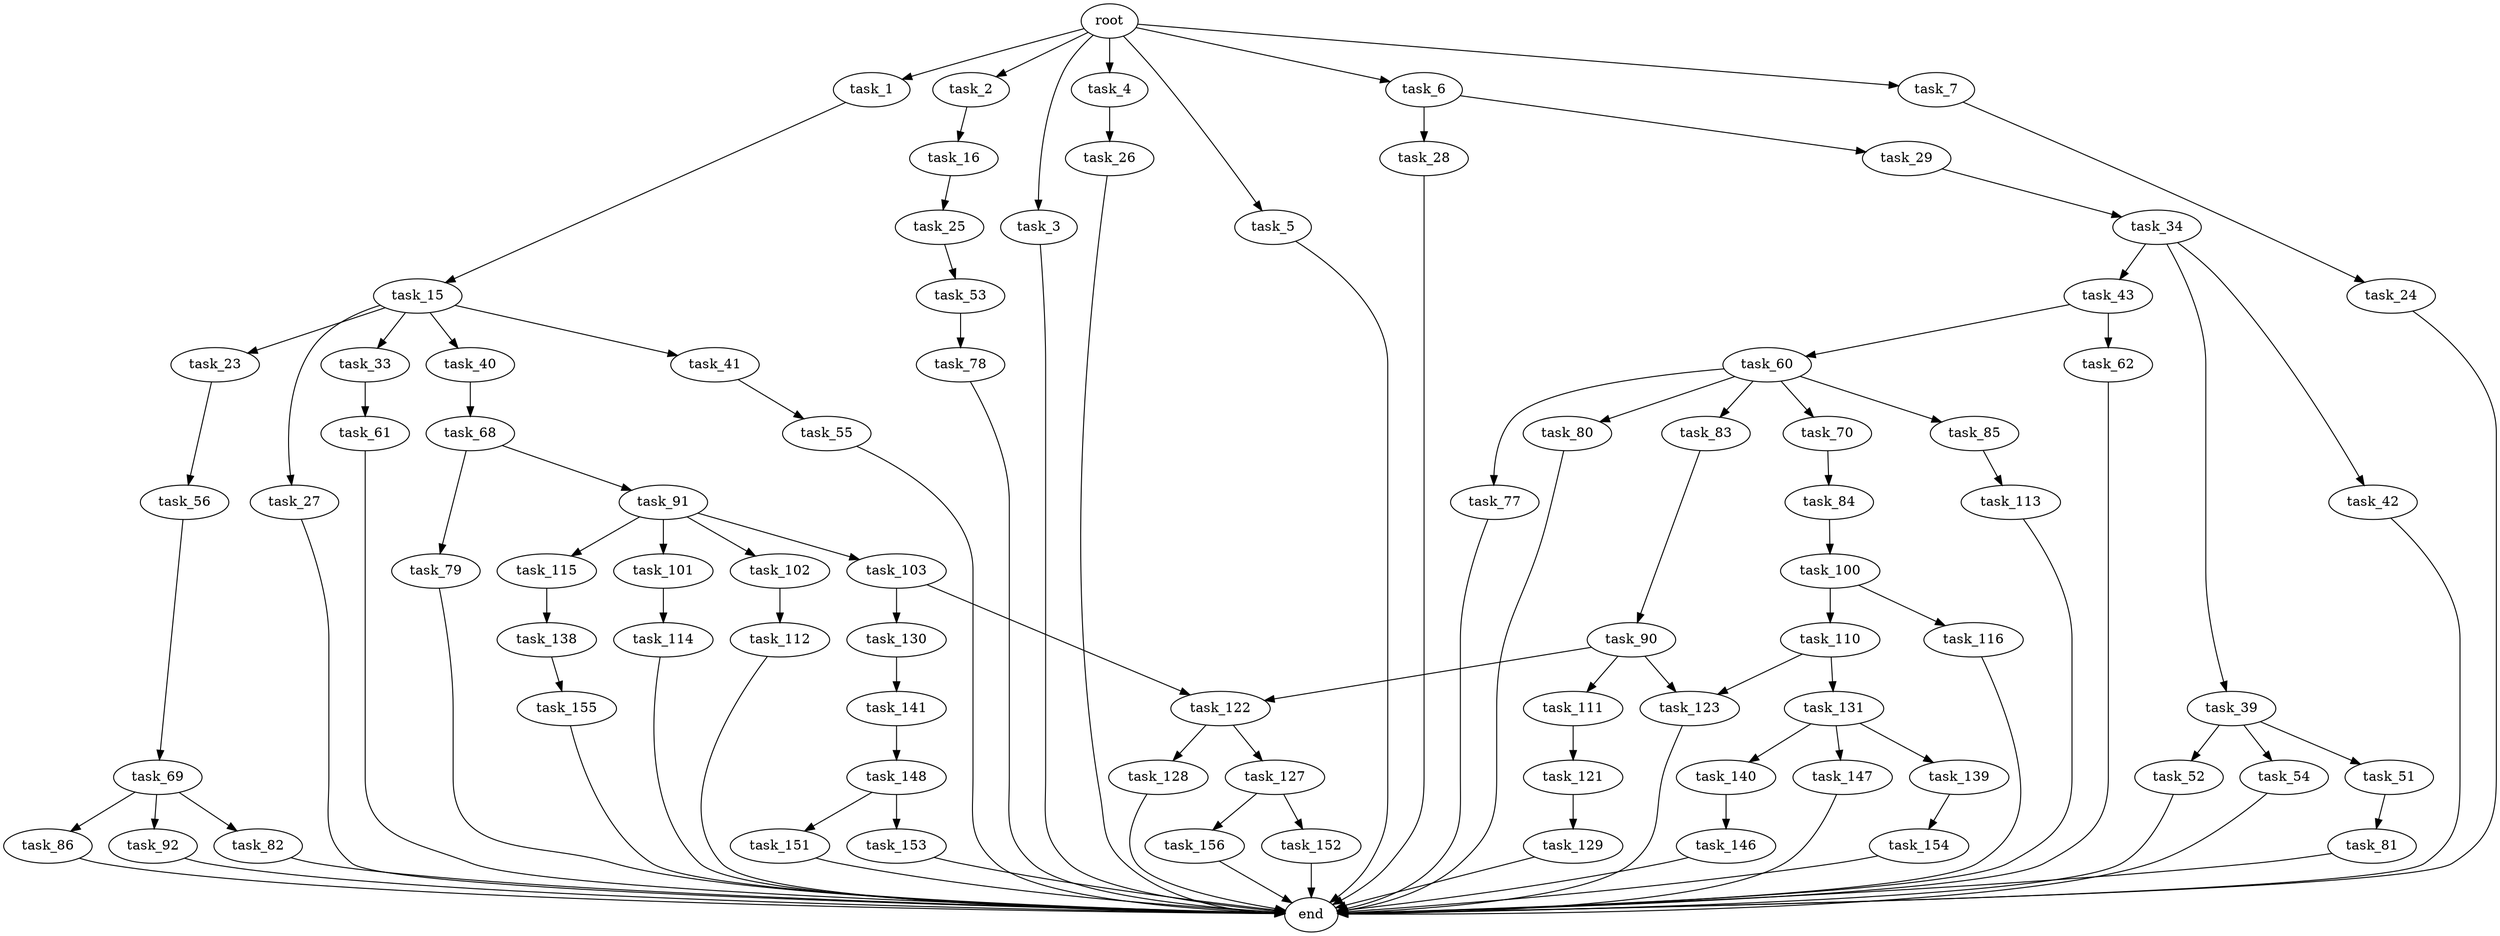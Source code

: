 digraph G {
  root [size="0.000000"];
  task_1 [size="8589934592.000000"];
  task_2 [size="549755813888.000000"];
  task_3 [size="39492208198.000000"];
  task_4 [size="163846931378.000000"];
  task_5 [size="9373841517.000000"];
  task_6 [size="368293445632.000000"];
  task_7 [size="21127219466.000000"];
  task_15 [size="212230495679.000000"];
  task_16 [size="228293364996.000000"];
  task_23 [size="134217728000.000000"];
  task_24 [size="5852971126.000000"];
  task_25 [size="32277454632.000000"];
  task_26 [size="5668259609.000000"];
  task_27 [size="3608478282.000000"];
  task_28 [size="892558730684.000000"];
  task_29 [size="158616144432.000000"];
  task_33 [size="28991029248.000000"];
  task_34 [size="549755813888.000000"];
  task_39 [size="72575546761.000000"];
  task_40 [size="27711687713.000000"];
  task_41 [size="91909554394.000000"];
  task_42 [size="28991029248.000000"];
  task_43 [size="79168823984.000000"];
  task_51 [size="63874852460.000000"];
  task_52 [size="176627379866.000000"];
  task_53 [size="190394105197.000000"];
  task_54 [size="10567308907.000000"];
  task_55 [size="231928233984.000000"];
  task_56 [size="8589934592.000000"];
  task_60 [size="119852105572.000000"];
  task_61 [size="134217728000.000000"];
  task_62 [size="12578232775.000000"];
  task_68 [size="68719476736.000000"];
  task_69 [size="368293445632.000000"];
  task_70 [size="231928233984.000000"];
  task_77 [size="285193218113.000000"];
  task_78 [size="34189444203.000000"];
  task_79 [size="28991029248.000000"];
  task_80 [size="549755813888.000000"];
  task_81 [size="35638915768.000000"];
  task_82 [size="41325872467.000000"];
  task_83 [size="752132857.000000"];
  task_84 [size="11262959028.000000"];
  task_85 [size="28991029248.000000"];
  task_86 [size="134217728000.000000"];
  task_90 [size="52351322552.000000"];
  task_91 [size="101201893950.000000"];
  task_92 [size="260002395634.000000"];
  task_100 [size="29858836170.000000"];
  task_101 [size="1073741824000.000000"];
  task_102 [size="290440654134.000000"];
  task_103 [size="173804357965.000000"];
  task_110 [size="17172092711.000000"];
  task_111 [size="782757789696.000000"];
  task_112 [size="27821798531.000000"];
  task_113 [size="918470719.000000"];
  task_114 [size="100865566028.000000"];
  task_115 [size="839816081200.000000"];
  task_116 [size="134217728000.000000"];
  task_121 [size="8374502978.000000"];
  task_122 [size="782757789696.000000"];
  task_123 [size="13480690112.000000"];
  task_127 [size="782757789696.000000"];
  task_128 [size="1073741824000.000000"];
  task_129 [size="18128946571.000000"];
  task_130 [size="16969491811.000000"];
  task_131 [size="1485080984.000000"];
  task_138 [size="134217728000.000000"];
  task_139 [size="414173128094.000000"];
  task_140 [size="1473246263.000000"];
  task_141 [size="1627695083.000000"];
  task_146 [size="1073741824000.000000"];
  task_147 [size="782757789696.000000"];
  task_148 [size="8777608133.000000"];
  task_151 [size="68719476736.000000"];
  task_152 [size="782757789696.000000"];
  task_153 [size="35375940623.000000"];
  task_154 [size="8589934592.000000"];
  task_155 [size="8589934592.000000"];
  task_156 [size="9261648779.000000"];
  end [size="0.000000"];

  root -> task_1 [size="1.000000"];
  root -> task_2 [size="1.000000"];
  root -> task_3 [size="1.000000"];
  root -> task_4 [size="1.000000"];
  root -> task_5 [size="1.000000"];
  root -> task_6 [size="1.000000"];
  root -> task_7 [size="1.000000"];
  task_1 -> task_15 [size="33554432.000000"];
  task_2 -> task_16 [size="536870912.000000"];
  task_3 -> end [size="1.000000"];
  task_4 -> task_26 [size="134217728.000000"];
  task_5 -> end [size="1.000000"];
  task_6 -> task_28 [size="411041792.000000"];
  task_6 -> task_29 [size="411041792.000000"];
  task_7 -> task_24 [size="536870912.000000"];
  task_15 -> task_23 [size="209715200.000000"];
  task_15 -> task_27 [size="209715200.000000"];
  task_15 -> task_33 [size="209715200.000000"];
  task_15 -> task_40 [size="209715200.000000"];
  task_15 -> task_41 [size="209715200.000000"];
  task_16 -> task_25 [size="301989888.000000"];
  task_23 -> task_56 [size="209715200.000000"];
  task_24 -> end [size="1.000000"];
  task_25 -> task_53 [size="838860800.000000"];
  task_26 -> end [size="1.000000"];
  task_27 -> end [size="1.000000"];
  task_28 -> end [size="1.000000"];
  task_29 -> task_34 [size="134217728.000000"];
  task_33 -> task_61 [size="75497472.000000"];
  task_34 -> task_39 [size="536870912.000000"];
  task_34 -> task_42 [size="536870912.000000"];
  task_34 -> task_43 [size="536870912.000000"];
  task_39 -> task_51 [size="301989888.000000"];
  task_39 -> task_52 [size="301989888.000000"];
  task_39 -> task_54 [size="301989888.000000"];
  task_40 -> task_68 [size="33554432.000000"];
  task_41 -> task_55 [size="75497472.000000"];
  task_42 -> end [size="1.000000"];
  task_43 -> task_60 [size="134217728.000000"];
  task_43 -> task_62 [size="134217728.000000"];
  task_51 -> task_81 [size="75497472.000000"];
  task_52 -> end [size="1.000000"];
  task_53 -> task_78 [size="679477248.000000"];
  task_54 -> end [size="1.000000"];
  task_55 -> end [size="1.000000"];
  task_56 -> task_69 [size="33554432.000000"];
  task_60 -> task_70 [size="536870912.000000"];
  task_60 -> task_77 [size="536870912.000000"];
  task_60 -> task_80 [size="536870912.000000"];
  task_60 -> task_83 [size="536870912.000000"];
  task_60 -> task_85 [size="536870912.000000"];
  task_61 -> end [size="1.000000"];
  task_62 -> end [size="1.000000"];
  task_68 -> task_79 [size="134217728.000000"];
  task_68 -> task_91 [size="134217728.000000"];
  task_69 -> task_82 [size="411041792.000000"];
  task_69 -> task_86 [size="411041792.000000"];
  task_69 -> task_92 [size="411041792.000000"];
  task_70 -> task_84 [size="301989888.000000"];
  task_77 -> end [size="1.000000"];
  task_78 -> end [size="1.000000"];
  task_79 -> end [size="1.000000"];
  task_80 -> end [size="1.000000"];
  task_81 -> end [size="1.000000"];
  task_82 -> end [size="1.000000"];
  task_83 -> task_90 [size="75497472.000000"];
  task_84 -> task_100 [size="209715200.000000"];
  task_85 -> task_113 [size="75497472.000000"];
  task_86 -> end [size="1.000000"];
  task_90 -> task_111 [size="838860800.000000"];
  task_90 -> task_122 [size="838860800.000000"];
  task_90 -> task_123 [size="838860800.000000"];
  task_91 -> task_101 [size="75497472.000000"];
  task_91 -> task_102 [size="75497472.000000"];
  task_91 -> task_103 [size="75497472.000000"];
  task_91 -> task_115 [size="75497472.000000"];
  task_92 -> end [size="1.000000"];
  task_100 -> task_110 [size="536870912.000000"];
  task_100 -> task_116 [size="536870912.000000"];
  task_101 -> task_114 [size="838860800.000000"];
  task_102 -> task_112 [size="411041792.000000"];
  task_103 -> task_122 [size="536870912.000000"];
  task_103 -> task_130 [size="536870912.000000"];
  task_110 -> task_123 [size="838860800.000000"];
  task_110 -> task_131 [size="838860800.000000"];
  task_111 -> task_121 [size="679477248.000000"];
  task_112 -> end [size="1.000000"];
  task_113 -> end [size="1.000000"];
  task_114 -> end [size="1.000000"];
  task_115 -> task_138 [size="679477248.000000"];
  task_116 -> end [size="1.000000"];
  task_121 -> task_129 [size="536870912.000000"];
  task_122 -> task_127 [size="679477248.000000"];
  task_122 -> task_128 [size="679477248.000000"];
  task_123 -> end [size="1.000000"];
  task_127 -> task_152 [size="679477248.000000"];
  task_127 -> task_156 [size="679477248.000000"];
  task_128 -> end [size="1.000000"];
  task_129 -> end [size="1.000000"];
  task_130 -> task_141 [size="411041792.000000"];
  task_131 -> task_139 [size="134217728.000000"];
  task_131 -> task_140 [size="134217728.000000"];
  task_131 -> task_147 [size="134217728.000000"];
  task_138 -> task_155 [size="209715200.000000"];
  task_139 -> task_154 [size="301989888.000000"];
  task_140 -> task_146 [size="134217728.000000"];
  task_141 -> task_148 [size="75497472.000000"];
  task_146 -> end [size="1.000000"];
  task_147 -> end [size="1.000000"];
  task_148 -> task_151 [size="33554432.000000"];
  task_148 -> task_153 [size="33554432.000000"];
  task_151 -> end [size="1.000000"];
  task_152 -> end [size="1.000000"];
  task_153 -> end [size="1.000000"];
  task_154 -> end [size="1.000000"];
  task_155 -> end [size="1.000000"];
  task_156 -> end [size="1.000000"];
}
